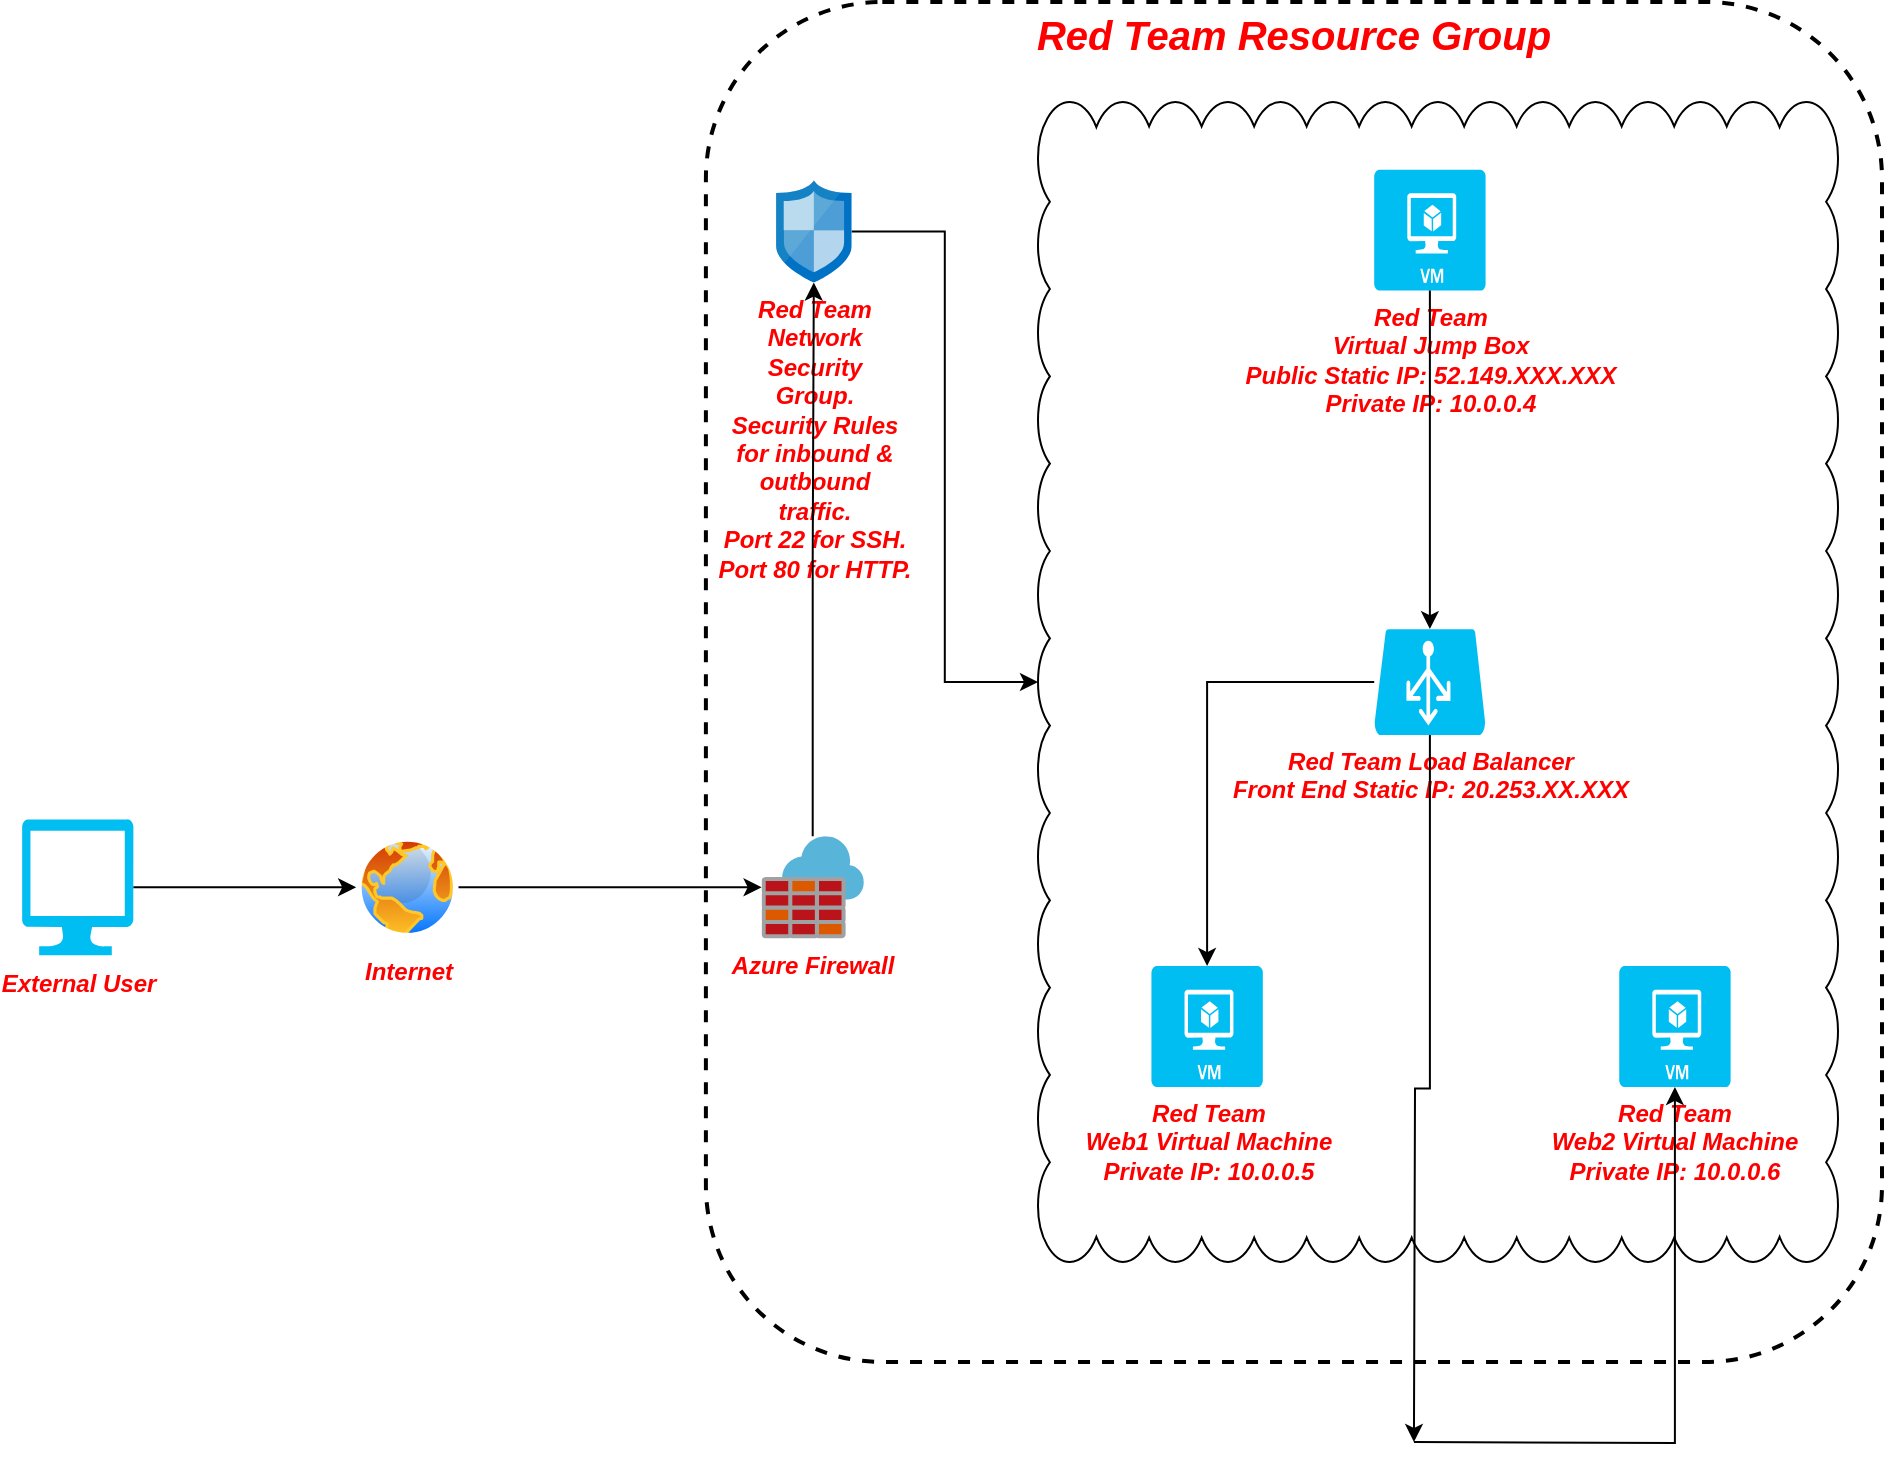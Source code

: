 <mxfile version="21.1.4" type="github">
  <diagram name="Page-1" id="_rytjPsgMQxW199Dn6RB">
    <mxGraphModel dx="1122" dy="715" grid="1" gridSize="10" guides="1" tooltips="1" connect="1" arrows="1" fold="1" page="1" pageScale="1" pageWidth="1100" pageHeight="850" math="0" shadow="0">
      <root>
        <mxCell id="0" />
        <mxCell id="1" parent="0" />
        <mxCell id="zSLWPXWLWNy55AuG92pB-3" value="" style="group" vertex="1" connectable="0" parent="1">
          <mxGeometry x="30" y="80" width="930" height="680" as="geometry" />
        </mxCell>
        <mxCell id="zSLWPXWLWNy55AuG92pB-10" value="" style="whiteSpace=wrap;html=1;shape=mxgraph.basic.cloud_rect;fillColor=none;" vertex="1" parent="zSLWPXWLWNy55AuG92pB-3">
          <mxGeometry x="508" y="50" width="400" height="580" as="geometry" />
        </mxCell>
        <mxCell id="rQ3CZiF5PVUemZi3xQKQ-19" value="&lt;font color=&quot;#ff0000&quot; style=&quot;font-size: 20px;&quot;&gt;&lt;b&gt;&lt;i&gt;Red Team Resource Group&lt;/i&gt;&lt;/b&gt;&lt;/font&gt;" style="fontStyle=0;verticalAlign=top;align=center;spacingTop=-2;fillColor=none;rounded=1;whiteSpace=wrap;html=1;strokeColor=default;strokeWidth=2;dashed=1;container=1;collapsible=0;expand=0;recursiveResize=0;shadow=0;glass=0;" parent="zSLWPXWLWNy55AuG92pB-3" vertex="1">
          <mxGeometry x="341.95" width="588.05" height="680" as="geometry" />
        </mxCell>
        <mxCell id="rQ3CZiF5PVUemZi3xQKQ-8" value="&lt;b style=&quot;&quot;&gt;&lt;i style=&quot;&quot;&gt;&lt;font color=&quot;#ff0000&quot;&gt;Red Team &lt;br&gt;Network &lt;br&gt;Security &lt;br&gt;Group.&lt;br&gt;Security Rules &lt;br&gt;for&amp;nbsp;inbound &amp;amp; &lt;br&gt;outbound &lt;br&gt;traffic.&lt;br&gt;Port 22 for SSH.&lt;br&gt;Port 80 for HTTP.&lt;br&gt;&lt;/font&gt;&lt;/i&gt;&lt;/b&gt;" style="image;sketch=0;aspect=fixed;html=1;points=[];align=center;fontSize=12;image=img/lib/mscae/Network_Security_Groups_Classic.svg;" parent="rQ3CZiF5PVUemZi3xQKQ-19" vertex="1">
          <mxGeometry x="35.086" y="89.156" width="37.835" height="51.128" as="geometry" />
        </mxCell>
        <mxCell id="rQ3CZiF5PVUemZi3xQKQ-13" value="&lt;b&gt;&lt;i&gt;&lt;font color=&quot;#ff0000&quot;&gt;Red Team Load Balancer&lt;br&gt;Front End Static IP: 20.253.XX.XXX&lt;br&gt;&lt;/font&gt;&lt;/i&gt;&lt;/b&gt;" style="verticalLabelPosition=bottom;html=1;verticalAlign=top;align=center;strokeColor=none;fillColor=#00BEF2;shape=mxgraph.azure.azure_load_balancer;" parent="rQ3CZiF5PVUemZi3xQKQ-19" vertex="1">
          <mxGeometry x="334.149" y="313.556" width="55.692" height="52.889" as="geometry" />
        </mxCell>
        <object label="&lt;font color=&quot;#ff0000&quot;&gt;&lt;b&gt;&lt;i&gt;Red Team &lt;br&gt;Virtual Jump Box&lt;br&gt;Public Static IP: 52.149.XXX.XXX&lt;br&gt;Private IP: 10.0.0.4&lt;br&gt;&lt;/i&gt;&lt;/b&gt;&lt;/font&gt;" placeholders="1" id="rQ3CZiF5PVUemZi3xQKQ-10">
          <mxCell style="verticalLabelPosition=bottom;html=1;verticalAlign=top;align=center;strokeColor=none;fillColor=#00BEF2;shape=mxgraph.azure.virtual_machine;" parent="rQ3CZiF5PVUemZi3xQKQ-19" vertex="1">
            <mxGeometry x="334.149" y="83.841" width="55.692" height="60.444" as="geometry" />
          </mxCell>
        </object>
        <mxCell id="rQ3CZiF5PVUemZi3xQKQ-14" value="" style="edgeStyle=orthogonalEdgeStyle;rounded=0;orthogonalLoop=1;jettySize=auto;html=1;" parent="rQ3CZiF5PVUemZi3xQKQ-19" source="rQ3CZiF5PVUemZi3xQKQ-10" target="rQ3CZiF5PVUemZi3xQKQ-13" edge="1">
          <mxGeometry relative="1" as="geometry" />
        </mxCell>
        <mxCell id="rQ3CZiF5PVUemZi3xQKQ-15" value="&lt;b&gt;&lt;i&gt;&lt;font color=&quot;#ff0000&quot;&gt;Red Team &lt;br&gt;Web1 Virtual Machine&lt;br&gt;&lt;/font&gt;&lt;/i&gt;&lt;/b&gt;&lt;b style=&quot;border-color: var(--border-color); color: rgb(255, 0, 0);&quot;&gt;&lt;i style=&quot;border-color: var(--border-color);&quot;&gt;Private IP: 10.0.0.5&lt;/i&gt;&lt;/b&gt;&lt;b&gt;&lt;i&gt;&lt;font color=&quot;#ff0000&quot;&gt;&lt;br&gt;&lt;/font&gt;&lt;/i&gt;&lt;/b&gt;" style="verticalLabelPosition=bottom;html=1;verticalAlign=top;align=center;strokeColor=none;fillColor=#00BEF2;shape=mxgraph.azure.virtual_machine;" parent="rQ3CZiF5PVUemZi3xQKQ-19" vertex="1">
          <mxGeometry x="222.766" y="482.044" width="55.692" height="60.444" as="geometry" />
        </mxCell>
        <mxCell id="rQ3CZiF5PVUemZi3xQKQ-16" value="" style="edgeStyle=orthogonalEdgeStyle;rounded=0;orthogonalLoop=1;jettySize=auto;html=1;" parent="rQ3CZiF5PVUemZi3xQKQ-19" source="rQ3CZiF5PVUemZi3xQKQ-13" target="rQ3CZiF5PVUemZi3xQKQ-15" edge="1">
          <mxGeometry relative="1" as="geometry" />
        </mxCell>
        <mxCell id="rQ3CZiF5PVUemZi3xQKQ-17" value="&lt;b style=&quot;border-color: var(--border-color);&quot;&gt;&lt;i style=&quot;border-color: var(--border-color);&quot;&gt;&lt;font style=&quot;border-color: var(--border-color);&quot; color=&quot;#ff0000&quot;&gt;Red Team&lt;br style=&quot;border-color: var(--border-color);&quot;&gt;Web2 Virtual Machine&lt;br&gt;&lt;b style=&quot;border-color: var(--border-color); font-style: normal;&quot;&gt;&lt;i style=&quot;border-color: var(--border-color);&quot;&gt;Private IP: 10.0.0.6&lt;/i&gt;&lt;/b&gt;&lt;br&gt;&lt;/font&gt;&lt;/i&gt;&lt;/b&gt;" style="verticalLabelPosition=bottom;html=1;verticalAlign=top;align=center;strokeColor=none;fillColor=#00BEF2;shape=mxgraph.azure.virtual_machine;" parent="rQ3CZiF5PVUemZi3xQKQ-19" vertex="1">
          <mxGeometry x="456.671" y="482.044" width="55.692" height="60.444" as="geometry" />
        </mxCell>
        <mxCell id="rQ3CZiF5PVUemZi3xQKQ-18" value="" style="edgeStyle=orthogonalEdgeStyle;rounded=0;orthogonalLoop=1;jettySize=auto;html=1;" parent="rQ3CZiF5PVUemZi3xQKQ-19" target="rQ3CZiF5PVUemZi3xQKQ-17" edge="1">
          <mxGeometry relative="1" as="geometry">
            <mxPoint x="354.025" y="720" as="sourcePoint" />
          </mxGeometry>
        </mxCell>
        <mxCell id="rQ3CZiF5PVUemZi3xQKQ-6" value="&lt;b&gt;&lt;i&gt;&lt;font color=&quot;#ff0000&quot;&gt;Azure Firewall&lt;/font&gt;&lt;/i&gt;&lt;/b&gt;" style="image;sketch=0;aspect=fixed;html=1;points=[];align=center;fontSize=12;image=img/lib/mscae/Azure_Firewall.svg;" parent="rQ3CZiF5PVUemZi3xQKQ-19" vertex="1">
          <mxGeometry x="27.846" y="417.067" width="51.128" height="51.128" as="geometry" />
        </mxCell>
        <mxCell id="rQ3CZiF5PVUemZi3xQKQ-9" value="" style="edgeStyle=orthogonalEdgeStyle;rounded=0;orthogonalLoop=1;jettySize=auto;html=1;" parent="rQ3CZiF5PVUemZi3xQKQ-19" source="rQ3CZiF5PVUemZi3xQKQ-6" target="rQ3CZiF5PVUemZi3xQKQ-8" edge="1">
          <mxGeometry relative="1" as="geometry" />
        </mxCell>
        <mxCell id="zSLWPXWLWNy55AuG92pB-9" value="" style="edgeStyle=orthogonalEdgeStyle;rounded=0;orthogonalLoop=1;jettySize=auto;html=1;" edge="1" parent="rQ3CZiF5PVUemZi3xQKQ-19" source="rQ3CZiF5PVUemZi3xQKQ-13">
          <mxGeometry relative="1" as="geometry">
            <mxPoint x="761.946" y="420" as="sourcePoint" />
            <mxPoint x="354.025" y="720" as="targetPoint" />
          </mxGeometry>
        </mxCell>
        <mxCell id="rQ3CZiF5PVUemZi3xQKQ-1" value="&lt;b&gt;&lt;i&gt;&lt;font color=&quot;#ff0000&quot;&gt;External User&lt;/font&gt;&lt;/i&gt;&lt;/b&gt;" style="verticalLabelPosition=bottom;html=1;verticalAlign=top;align=center;strokeColor=none;fillColor=#00BEF2;shape=mxgraph.azure.computer;pointerEvents=1;" parent="zSLWPXWLWNy55AuG92pB-3" vertex="1">
          <mxGeometry y="408.6" width="55.692" height="68" as="geometry" />
        </mxCell>
        <mxCell id="rQ3CZiF5PVUemZi3xQKQ-7" value="" style="edgeStyle=orthogonalEdgeStyle;rounded=0;orthogonalLoop=1;jettySize=auto;html=1;" parent="zSLWPXWLWNy55AuG92pB-3" source="rQ3CZiF5PVUemZi3xQKQ-4" target="rQ3CZiF5PVUemZi3xQKQ-6" edge="1">
          <mxGeometry relative="1" as="geometry" />
        </mxCell>
        <mxCell id="rQ3CZiF5PVUemZi3xQKQ-4" value="&lt;b&gt;&lt;i&gt;&lt;font color=&quot;#ff0000&quot;&gt;Internet&lt;/font&gt;&lt;/i&gt;&lt;/b&gt;" style="image;aspect=fixed;perimeter=ellipsePerimeter;html=1;align=center;shadow=0;dashed=0;spacingTop=3;image=img/lib/active_directory/internet_globe.svg;imageBackground=none;" parent="zSLWPXWLWNy55AuG92pB-3" vertex="1">
          <mxGeometry x="167.075" y="417.067" width="51.128" height="51.128" as="geometry" />
        </mxCell>
        <mxCell id="rQ3CZiF5PVUemZi3xQKQ-5" value="" style="edgeStyle=orthogonalEdgeStyle;rounded=0;orthogonalLoop=1;jettySize=auto;html=1;" parent="zSLWPXWLWNy55AuG92pB-3" source="rQ3CZiF5PVUemZi3xQKQ-1" target="rQ3CZiF5PVUemZi3xQKQ-4" edge="1">
          <mxGeometry relative="1" as="geometry" />
        </mxCell>
        <mxCell id="zSLWPXWLWNy55AuG92pB-11" value="" style="edgeStyle=orthogonalEdgeStyle;rounded=0;orthogonalLoop=1;jettySize=auto;html=1;" edge="1" parent="zSLWPXWLWNy55AuG92pB-3" source="rQ3CZiF5PVUemZi3xQKQ-8" target="zSLWPXWLWNy55AuG92pB-10">
          <mxGeometry relative="1" as="geometry" />
        </mxCell>
      </root>
    </mxGraphModel>
  </diagram>
</mxfile>
